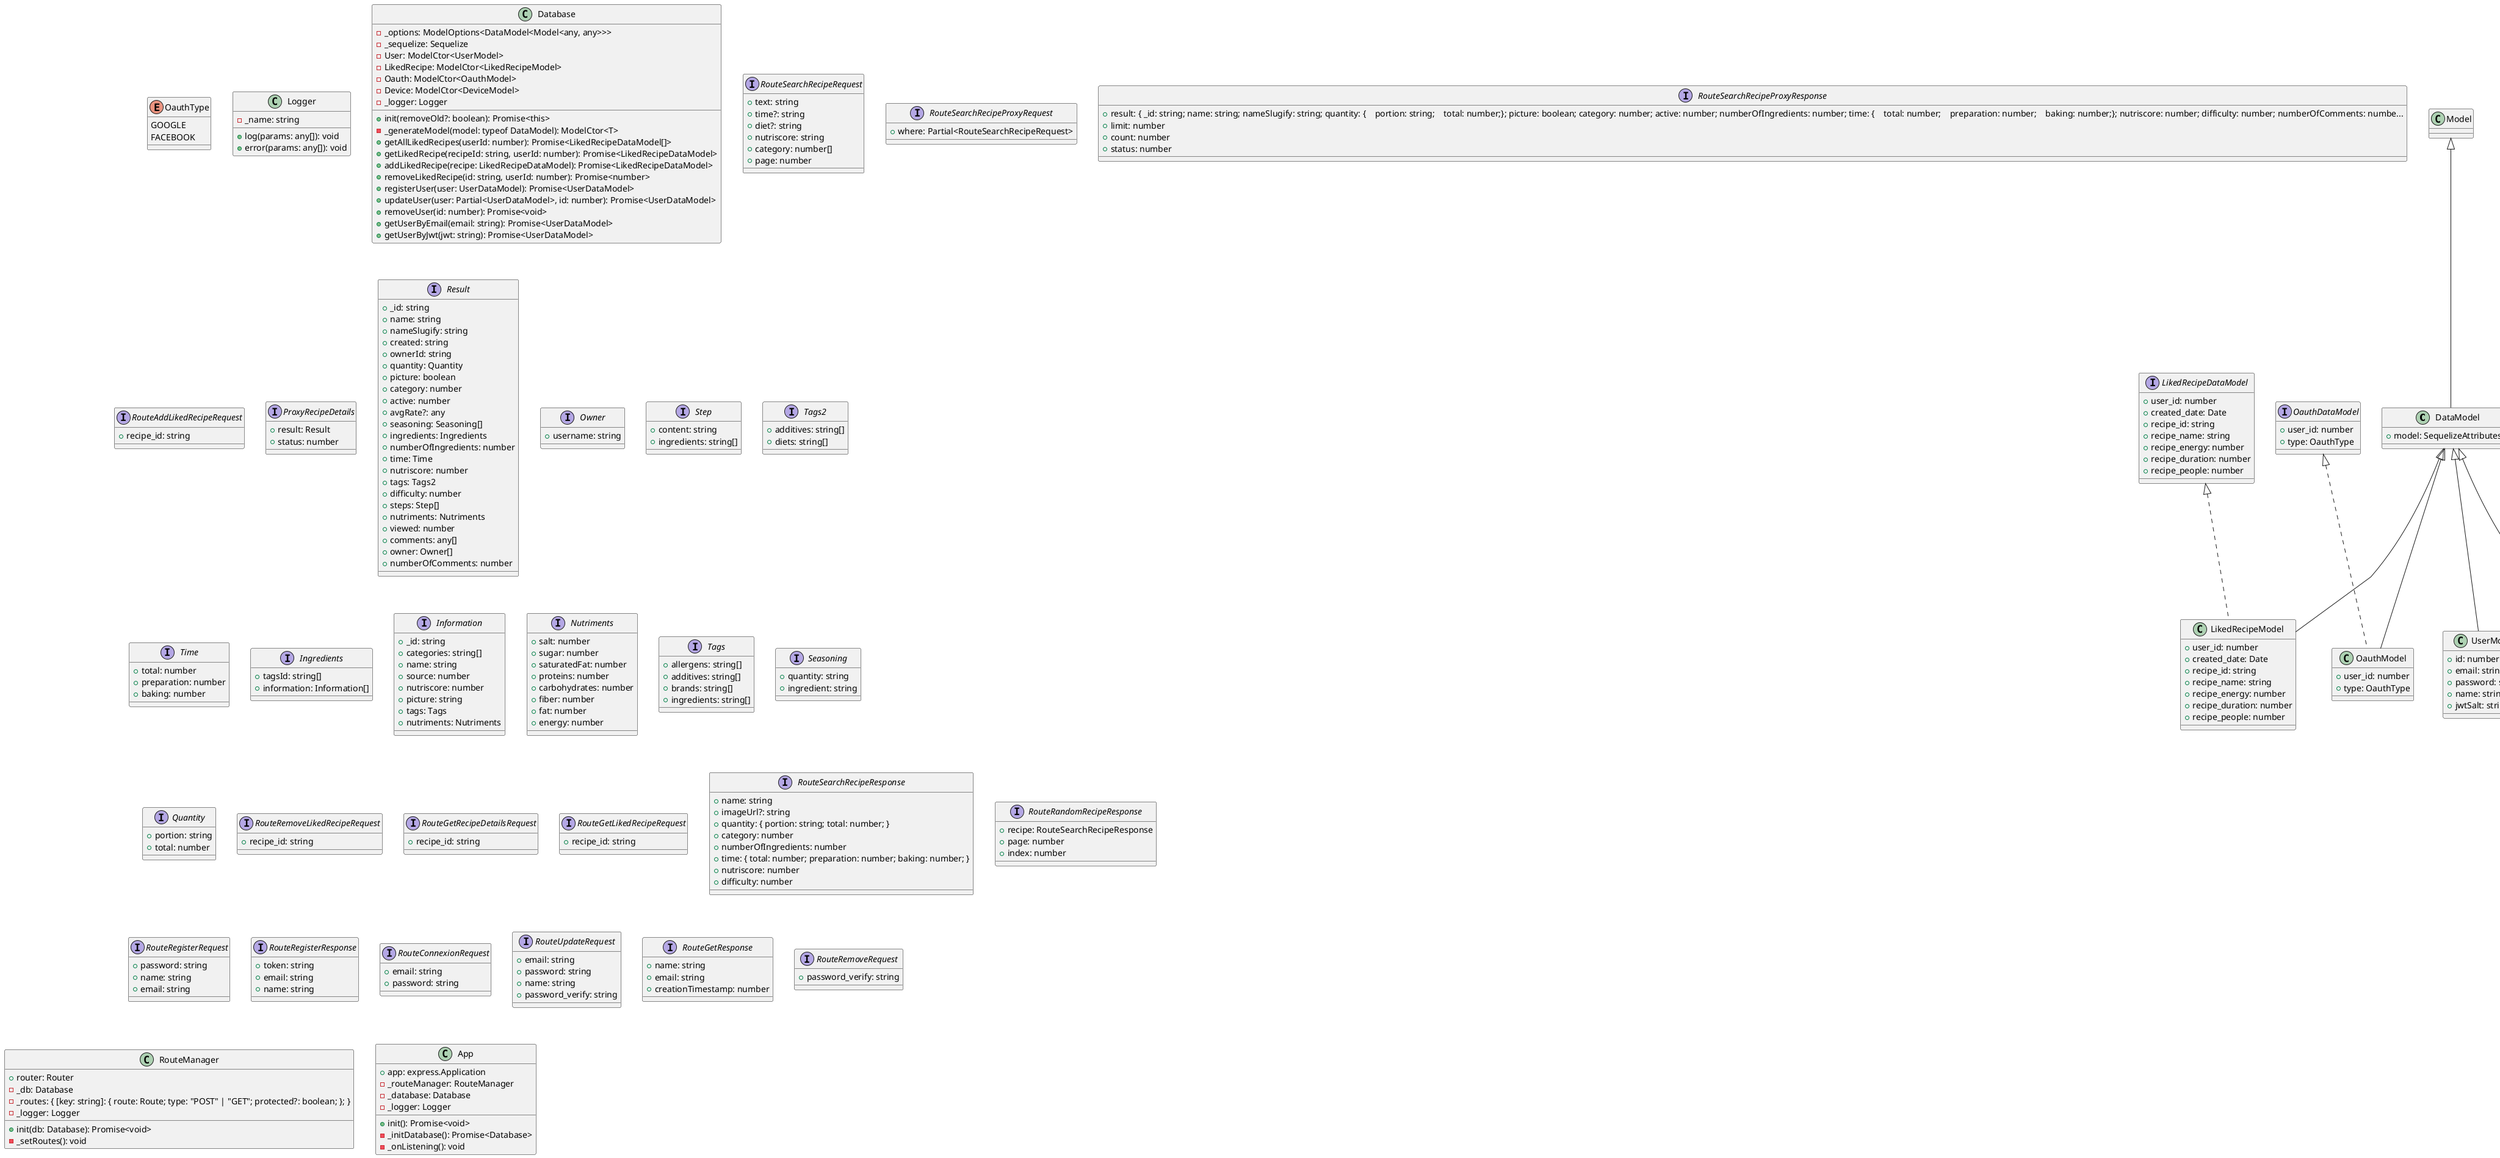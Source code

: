 @startuml
class DataModel<T> extends Model {
    +model: SequelizeAttributes<T>
}
interface DeviceDataModel {
    +user_id: number
    +device_id: string
}
interface LikedRecipeDataModel {
    +user_id: number
    +created_date: Date
    +recipe_id: string
    +recipe_name: string
    +recipe_energy: number
    +recipe_duration: number
    +recipe_people: number
}
class LikedRecipeModel extends DataModel implements LikedRecipeDataModel {
    +user_id: number
    +created_date: Date
    +recipe_id: string
    +recipe_name: string
    +recipe_energy: number
    +recipe_duration: number
    +recipe_people: number
}
enum OauthType {
    GOOGLE
    FACEBOOK
}
interface OauthDataModel {
    +user_id: number
    +type: OauthType
}
class OauthModel extends DataModel implements OauthDataModel {
    +user_id: number
    +type: OauthType
}
interface UserDataModel {
    +id?: number
    +email: string
    +password: string
    +name: string
    +jwtSalt?: string
    +createdAt?: Date
}
class UserModel extends DataModel implements UserDataModel {
    +id: number
    +email: string
    +password: string
    +name: string
    +jwtSalt: string
}
class DeviceModel extends DataModel implements DeviceDataModel {
    +user_id: number
    +device_id: string
}
class Logger {
    -_name: string
    +log(params: any[]): void
    +error(params: any[]): void
}
class Database {
    -_options: ModelOptions<DataModel<Model<any, any>>>
    -_sequelize: Sequelize
    -User: ModelCtor<UserModel>
    -LikedRecipe: ModelCtor<LikedRecipeModel>
    -Oauth: ModelCtor<OauthModel>
    -Device: ModelCtor<DeviceModel>
    -_logger: Logger
    +init(removeOld?: boolean): Promise<this>
    -_generateModel(model: typeof DataModel): ModelCtor<T>
    +getAllLikedRecipes(userId: number): Promise<LikedRecipeDataModel[]>
    +getLikedRecipe(recipeId: string, userId: number): Promise<LikedRecipeDataModel>
    +addLikedRecipe(recipe: LikedRecipeDataModel): Promise<LikedRecipeDataModel>
    +removeLikedRecipe(id: string, userId: number): Promise<number>
    +registerUser(user: UserDataModel): Promise<UserDataModel>
    +updateUser(user: Partial<UserDataModel>, id: number): Promise<UserDataModel>
    +removeUser(id: number): Promise<void>
    +getUserByEmail(email: string): Promise<UserDataModel>
    +getUserByJwt(jwt: string): Promise<UserDataModel>
}
class HTTPRequest<JSONBody> {
    +jsonBody: JSONBody
    +request: Request<ParamsDictionary, any, any, QueryString.ParsedQs>
    -_response: Response<any>
    #_route: Route
    +handleRequest(): void
    +checkJSONBody(expectedData: (keyof JSONBody)[]): { success: boolean; payload: { [Key in keyof JSONBody]: boolean; }; }
    +sendJsonPayload(payload: JSONResponse, code?: number): void
    +sendJsonError(message: string, code: number, payload?: { [Key in keyof Partial<JSONBody>]: boolean; }): void
}
abstract class Route {
    +logger: Logger
    #_db: Database
    #_needLoggedUser: boolean
    +{abstract} handle(request: HTTPRequest<unknown>): void
}
class RouteIndex extends Route {
    +handle(request: HTTPRequest<unknown>): Promise<void>
}
class HTTPUserRequest<JsonBody> extends HTTPRequest {
    -_userToken: jwt.SignOptions
    +userTokenValid: boolean
    +user: UserDataModel
    -_db: Database
    +init(): Promise<void>
    -_checkToken(): boolean
}
abstract class RouteProxy extends Route {
    -_logger: Logger
    #proxyPOSTRequest(path: string, payload: RequestData): Promise<ResponseData>
    #proxyGETRequest(path: string): Promise<ResponseData>
    -getAPIKey(method: "post" | "get", url: string): string
}
interface RouteSearchRecipeRequest {
    +text: string
    +time?: string
    +diet?: string
    +nutriscore: string
    +category: number[]
    +page: number
}
interface RouteSearchRecipeProxyRequest {
    +where: Partial<RouteSearchRecipeRequest>
}
interface RouteSearchRecipeProxyResponse {
    +result: { _id: string; name: string; nameSlugify: string; quantity: {    portion: string;    total: number;}; picture: boolean; category: number; active: number; numberOfIngredients: number; time: {    total: number;    preparation: number;    baking: number;}; nutriscore: number; difficulty: number; numberOfComments: numbe...
    +limit: number
    +count: number
    +status: number
}
class RouteSearchRecipe extends RouteProxy {
    -_expectedData: ("text" | "time" | "diet" | "nutriscore" | "category" | "page")[]
    +handle(request: HTTPRequest<RouteSearchRecipeRequest>): Promise<void>
}
interface RouteAddLikedRecipeRequest {
    +recipe_id: string
}
interface ProxyRecipeDetails {
    +result: Result
    +status: number
}
interface Result {
    +_id: string
    +name: string
    +nameSlugify: string
    +created: string
    +ownerId: string
    +quantity: Quantity
    +picture: boolean
    +category: number
    +active: number
    +avgRate?: any
    +seasoning: Seasoning[]
    +ingredients: Ingredients
    +numberOfIngredients: number
    +time: Time
    +nutriscore: number
    +tags: Tags2
    +difficulty: number
    +steps: Step[]
    +nutriments: Nutriments
    +viewed: number
    +comments: any[]
    +owner: Owner[]
    +numberOfComments: number
}
interface Owner {
    +username: string
}
interface Step {
    +content: string
    +ingredients: string[]
}
interface Tags2 {
    +additives: string[]
    +diets: string[]
}
interface Time {
    +total: number
    +preparation: number
    +baking: number
}
interface Ingredients {
    +tagsId: string[]
    +information: Information[]
}
interface Information {
    +_id: string
    +categories: string[]
    +name: string
    +source: number
    +nutriscore: number
    +picture: string
    +tags: Tags
    +nutriments: Nutriments
}
interface Nutriments {
    +salt: number
    +sugar: number
    +saturatedFat: number
    +proteins: number
    +carbohydrates: number
    +fiber: number
    +fat: number
    +energy: number
}
interface Tags {
    +allergens: string[]
    +additives: string[]
    +brands: string[]
    +ingredients: string[]
}
interface Seasoning {
    +quantity: string
    +ingredient: string
}
interface Quantity {
    +portion: string
    +total: number
}
class RouteAddLikedRecipe extends RouteProxy {
    -_expectedData: "recipe_id"[]
    +handle(request: HTTPUserRequest<RouteAddLikedRecipeRequest>): Promise<void>
}
interface RouteRemoveLikedRecipeRequest {
    +recipe_id: string
}
class RouteRemoveLikedRecipe extends RouteProxy {
    -_expectedData: "recipe_id"[]
    +handle(request: HTTPUserRequest<RouteRemoveLikedRecipeRequest>): Promise<void>
}
class RouteGetLikedRecipe extends Route {
    +handle(request: HTTPUserRequest<unknown>): Promise<void>
}
interface RouteGetRecipeDetailsRequest {
    +recipe_id: string
}
class RouteAddLikedRecipe extends RouteProxy {
    -_expectedData: "recipe_id"[]
    +handle(request: HTTPRequest<RouteGetRecipeDetailsRequest>): Promise<void>
}
interface RouteGetLikedRecipeRequest {
    +recipe_id: string
}
class RouteGetLikedRecipe extends Route {
    -_expectedData: "recipe_id"[]
    +handle(request: HTTPUserRequest<RouteGetLikedRecipeRequest>): Promise<void>
}
interface RouteSearchRecipeResponse {
    +name: string
    +imageUrl?: string
    +quantity: { portion: string; total: number; }
    +category: number
    +numberOfIngredients: number
    +time: { total: number; preparation: number; baking: number; }
    +nutriscore: number
    +difficulty: number
}
interface RouteRandomRecipeResponse {
    +recipe: RouteSearchRecipeResponse
    +page: number
    +index: number
}
class RouteRandomRecipe extends RouteProxy {
    +handle(request: HTTPRequest<null>): Promise<void>
}
interface RouteRegisterRequest {
    +password: string
    +name: string
    +email: string
}
interface RouteRegisterResponse {
    +token: string
    +email: string
    +name: string
}
class RouteRegister extends Route {
    -_expectedData: ("password" | "name" | "email")[]
    +handle(request: HTTPRequest<RouteRegisterRequest>): Promise<void>
}
interface RouteConnexionRequest {
    +email: string
    +password: string
}
class RouteConnexion extends Route {
    -_expectedData: ("password" | "email")[]
    +handle(request: HTTPRequest<RouteConnexionRequest>): Promise<void>
    -invalidCredsError(request: HTTPRequest<RouteConnexionRequest>): void
}
interface RouteUpdateRequest {
    +email: string
    +password: string
    +name: string
    +password_verify: string
}
class RouteUpdate extends RouteProxy {
    -_expectedData: ("password" | "name" | "email" | "password_verify")[]
    +handle(request: HTTPUserRequest<RouteUpdateRequest>): Promise<void>
}
interface RouteGetResponse {
    +name: string
    +email: string
    +creationTimestamp: number
}
class RouteGet extends RouteProxy {
    +handle(request: HTTPUserRequest<unknown>): Promise<void>
}
interface RouteRemoveRequest {
    +password_verify: string
}
class RouteRemove extends RouteProxy {
    -_expectedData: "password_verify"[]
    +handle(request: HTTPUserRequest<RouteRemoveRequest>): Promise<void>
}
class RouteManager {
    +router: Router
    -_db: Database
    -_routes: { [key: string]: { route: Route; type: "POST" | "GET"; protected?: boolean; }; }
    -_logger: Logger
    +init(db: Database): Promise<void>
    -_setRoutes(): void
}
class App {
    +app: express.Application
    -_routeManager: RouteManager
    -_database: Database
    -_logger: Logger
    +init(): Promise<void>
    -_initDatabase(): Promise<Database>
    -_onListening(): void
}
@enduml